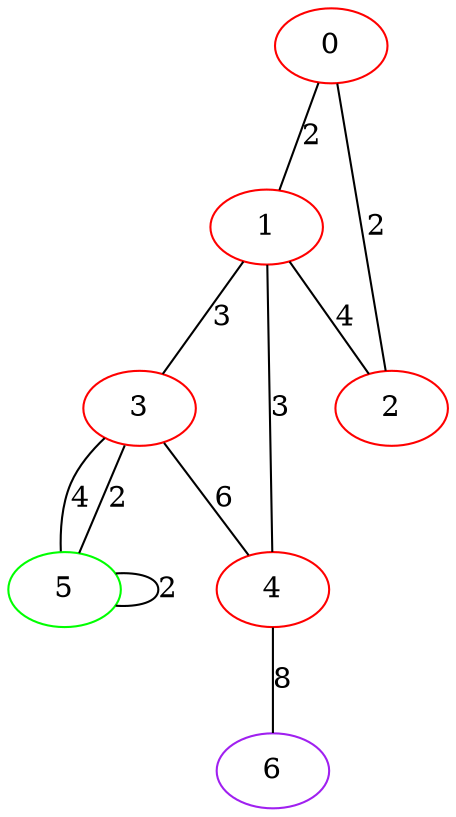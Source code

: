 graph "" {
0 [color=red, weight=1];
1 [color=red, weight=1];
2 [color=red, weight=1];
3 [color=red, weight=1];
4 [color=red, weight=1];
5 [color=green, weight=2];
6 [color=purple, weight=4];
0 -- 1  [key=0, label=2];
0 -- 2  [key=0, label=2];
1 -- 2  [key=0, label=4];
1 -- 3  [key=0, label=3];
1 -- 4  [key=0, label=3];
3 -- 4  [key=0, label=6];
3 -- 5  [key=0, label=4];
3 -- 5  [key=1, label=2];
4 -- 6  [key=0, label=8];
5 -- 5  [key=0, label=2];
}
